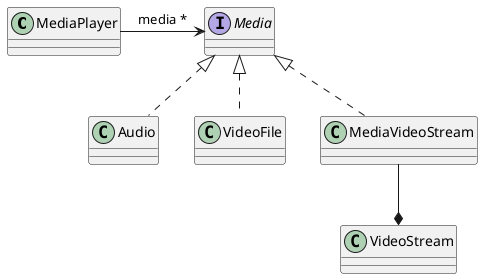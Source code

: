 @startuml

class MediaPlayer {}

interface Media {}

class Audio implements Media {}
class VideoFile implements Media {}
class MediaVideoStream implements Media {}

class VideoStream {}

MediaPlayer -right-> Media: media *
MediaVideoStream --* VideoStream

@enduml

